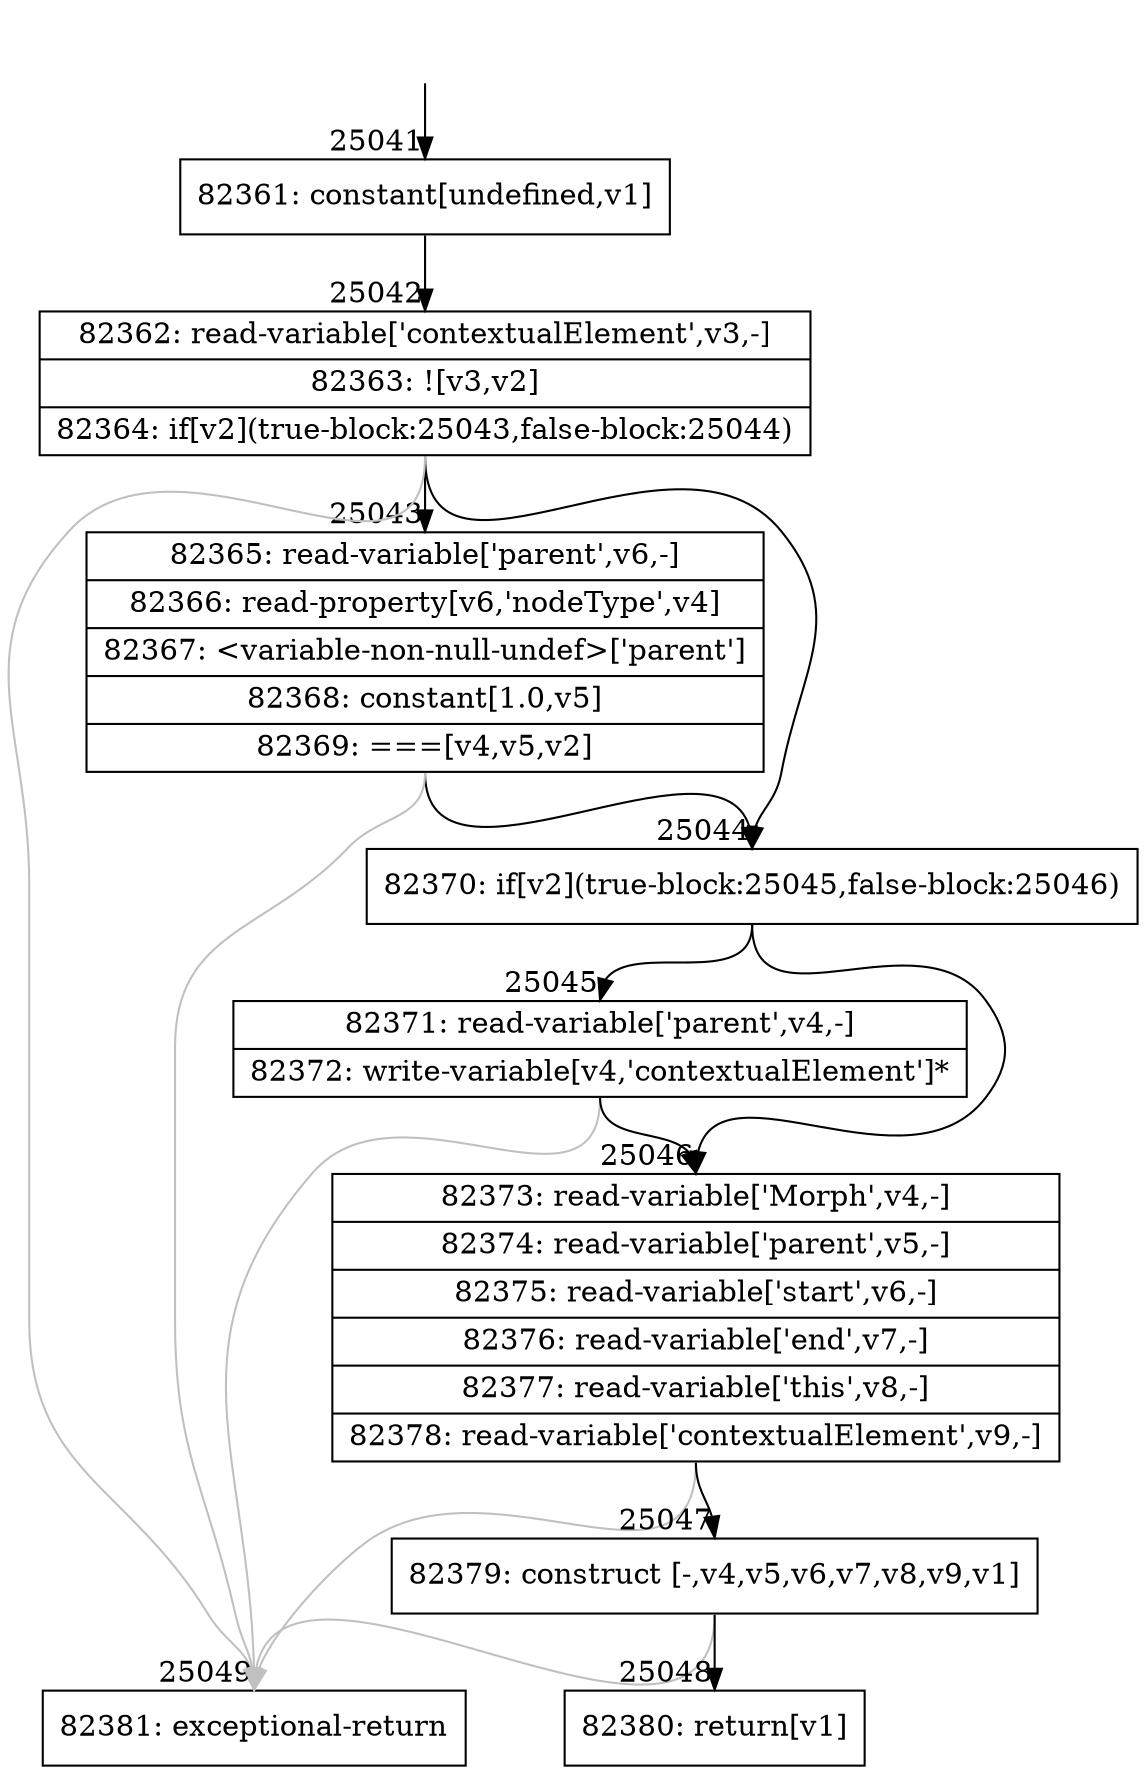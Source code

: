 digraph {
rankdir="TD"
BB_entry2207[shape=none,label=""];
BB_entry2207 -> BB25041 [tailport=s, headport=n, headlabel="    25041"]
BB25041 [shape=record label="{82361: constant[undefined,v1]}" ] 
BB25041 -> BB25042 [tailport=s, headport=n, headlabel="      25042"]
BB25042 [shape=record label="{82362: read-variable['contextualElement',v3,-]|82363: ![v3,v2]|82364: if[v2](true-block:25043,false-block:25044)}" ] 
BB25042 -> BB25044 [tailport=s, headport=n, headlabel="      25044"]
BB25042 -> BB25043 [tailport=s, headport=n, headlabel="      25043"]
BB25042 -> BB25049 [tailport=s, headport=n, color=gray, headlabel="      25049"]
BB25043 [shape=record label="{82365: read-variable['parent',v6,-]|82366: read-property[v6,'nodeType',v4]|82367: \<variable-non-null-undef\>['parent']|82368: constant[1.0,v5]|82369: ===[v4,v5,v2]}" ] 
BB25043 -> BB25044 [tailport=s, headport=n]
BB25043 -> BB25049 [tailport=s, headport=n, color=gray]
BB25044 [shape=record label="{82370: if[v2](true-block:25045,false-block:25046)}" ] 
BB25044 -> BB25045 [tailport=s, headport=n, headlabel="      25045"]
BB25044 -> BB25046 [tailport=s, headport=n, headlabel="      25046"]
BB25045 [shape=record label="{82371: read-variable['parent',v4,-]|82372: write-variable[v4,'contextualElement']*}" ] 
BB25045 -> BB25046 [tailport=s, headport=n]
BB25045 -> BB25049 [tailport=s, headport=n, color=gray]
BB25046 [shape=record label="{82373: read-variable['Morph',v4,-]|82374: read-variable['parent',v5,-]|82375: read-variable['start',v6,-]|82376: read-variable['end',v7,-]|82377: read-variable['this',v8,-]|82378: read-variable['contextualElement',v9,-]}" ] 
BB25046 -> BB25047 [tailport=s, headport=n, headlabel="      25047"]
BB25046 -> BB25049 [tailport=s, headport=n, color=gray]
BB25047 [shape=record label="{82379: construct [-,v4,v5,v6,v7,v8,v9,v1]}" ] 
BB25047 -> BB25048 [tailport=s, headport=n, headlabel="      25048"]
BB25047 -> BB25049 [tailport=s, headport=n, color=gray]
BB25048 [shape=record label="{82380: return[v1]}" ] 
BB25049 [shape=record label="{82381: exceptional-return}" ] 
//#$~ 46664
}
